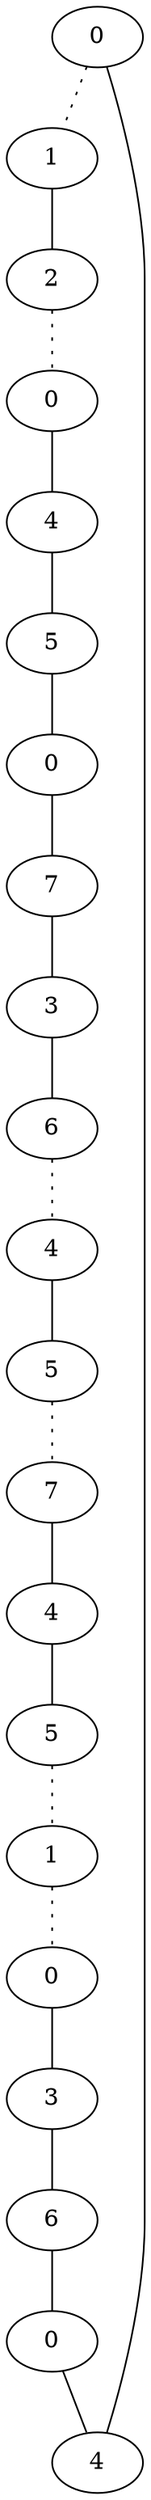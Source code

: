 graph {
a0[label=0];
a1[label=1];
a2[label=2];
a3[label=0];
a4[label=4];
a5[label=5];
a6[label=0];
a7[label=7];
a8[label=3];
a9[label=6];
a10[label=4];
a11[label=5];
a12[label=7];
a13[label=4];
a14[label=5];
a15[label=1];
a16[label=0];
a17[label=3];
a18[label=6];
a19[label=0];
a20[label=4];
a0 -- a1 [style=dotted];
a0 -- a20;
a1 -- a2;
a2 -- a3 [style=dotted];
a3 -- a4;
a4 -- a5;
a5 -- a6;
a6 -- a7;
a7 -- a8;
a8 -- a9;
a9 -- a10 [style=dotted];
a10 -- a11;
a11 -- a12 [style=dotted];
a12 -- a13;
a13 -- a14;
a14 -- a15 [style=dotted];
a15 -- a16 [style=dotted];
a16 -- a17;
a17 -- a18;
a18 -- a19;
a19 -- a20;
}

